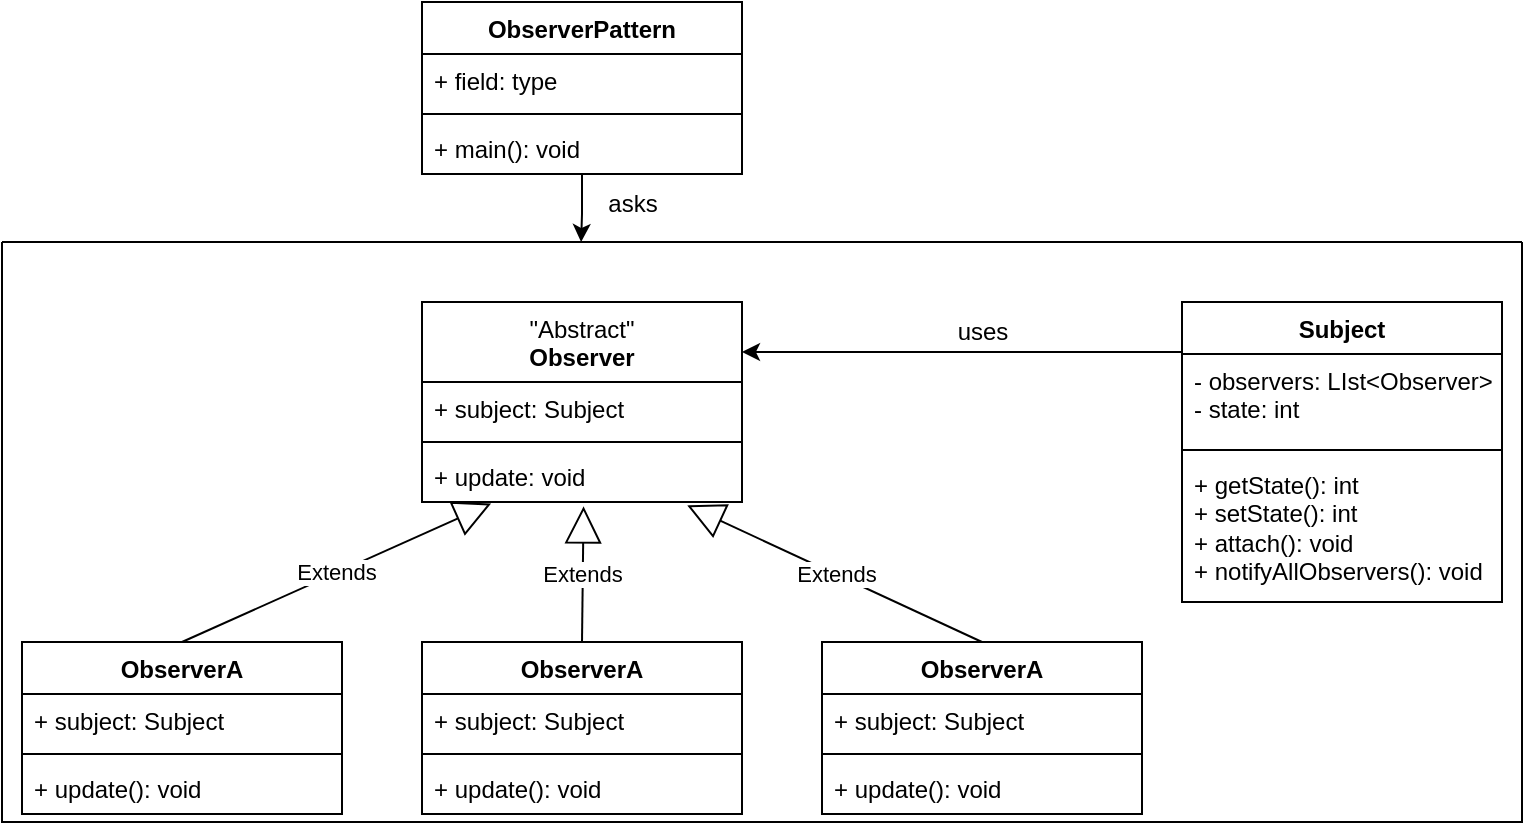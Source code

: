 <mxfile version="24.7.8">
  <diagram name="Страница — 1" id="YutpELjU-rOtF4GJSj9y">
    <mxGraphModel dx="915" dy="690" grid="1" gridSize="10" guides="1" tooltips="1" connect="1" arrows="1" fold="1" page="1" pageScale="1" pageWidth="827" pageHeight="1169" math="0" shadow="0">
      <root>
        <mxCell id="0" />
        <mxCell id="1" parent="0" />
        <mxCell id="2CauE3EIahnSuQbb1Mp6-1" value="ObserverPattern" style="swimlane;fontStyle=1;align=center;verticalAlign=top;childLayout=stackLayout;horizontal=1;startSize=26;horizontalStack=0;resizeParent=1;resizeParentMax=0;resizeLast=0;collapsible=1;marginBottom=0;whiteSpace=wrap;html=1;" vertex="1" parent="1">
          <mxGeometry x="220" y="40" width="160" height="86" as="geometry" />
        </mxCell>
        <mxCell id="2CauE3EIahnSuQbb1Mp6-2" value="+ field: type" style="text;strokeColor=none;fillColor=none;align=left;verticalAlign=top;spacingLeft=4;spacingRight=4;overflow=hidden;rotatable=0;points=[[0,0.5],[1,0.5]];portConstraint=eastwest;whiteSpace=wrap;html=1;" vertex="1" parent="2CauE3EIahnSuQbb1Mp6-1">
          <mxGeometry y="26" width="160" height="26" as="geometry" />
        </mxCell>
        <mxCell id="2CauE3EIahnSuQbb1Mp6-3" value="" style="line;strokeWidth=1;fillColor=none;align=left;verticalAlign=middle;spacingTop=-1;spacingLeft=3;spacingRight=3;rotatable=0;labelPosition=right;points=[];portConstraint=eastwest;strokeColor=inherit;" vertex="1" parent="2CauE3EIahnSuQbb1Mp6-1">
          <mxGeometry y="52" width="160" height="8" as="geometry" />
        </mxCell>
        <mxCell id="2CauE3EIahnSuQbb1Mp6-4" value="+ main(): void" style="text;strokeColor=none;fillColor=none;align=left;verticalAlign=top;spacingLeft=4;spacingRight=4;overflow=hidden;rotatable=0;points=[[0,0.5],[1,0.5]];portConstraint=eastwest;whiteSpace=wrap;html=1;" vertex="1" parent="2CauE3EIahnSuQbb1Mp6-1">
          <mxGeometry y="60" width="160" height="26" as="geometry" />
        </mxCell>
        <mxCell id="2CauE3EIahnSuQbb1Mp6-5" value="&lt;span style=&quot;font-weight: normal;&quot;&gt;&quot;Abstract&quot;&lt;/span&gt;&lt;div&gt;Observer&lt;/div&gt;" style="swimlane;fontStyle=1;align=center;verticalAlign=top;childLayout=stackLayout;horizontal=1;startSize=40;horizontalStack=0;resizeParent=1;resizeParentMax=0;resizeLast=0;collapsible=1;marginBottom=0;whiteSpace=wrap;html=1;" vertex="1" parent="1">
          <mxGeometry x="220" y="190" width="160" height="100" as="geometry" />
        </mxCell>
        <mxCell id="2CauE3EIahnSuQbb1Mp6-6" value="+ subject: Subject" style="text;strokeColor=none;fillColor=none;align=left;verticalAlign=top;spacingLeft=4;spacingRight=4;overflow=hidden;rotatable=0;points=[[0,0.5],[1,0.5]];portConstraint=eastwest;whiteSpace=wrap;html=1;" vertex="1" parent="2CauE3EIahnSuQbb1Mp6-5">
          <mxGeometry y="40" width="160" height="26" as="geometry" />
        </mxCell>
        <mxCell id="2CauE3EIahnSuQbb1Mp6-7" value="" style="line;strokeWidth=1;fillColor=none;align=left;verticalAlign=middle;spacingTop=-1;spacingLeft=3;spacingRight=3;rotatable=0;labelPosition=right;points=[];portConstraint=eastwest;strokeColor=inherit;" vertex="1" parent="2CauE3EIahnSuQbb1Mp6-5">
          <mxGeometry y="66" width="160" height="8" as="geometry" />
        </mxCell>
        <mxCell id="2CauE3EIahnSuQbb1Mp6-8" value="+ update: void" style="text;strokeColor=none;fillColor=none;align=left;verticalAlign=top;spacingLeft=4;spacingRight=4;overflow=hidden;rotatable=0;points=[[0,0.5],[1,0.5]];portConstraint=eastwest;whiteSpace=wrap;html=1;" vertex="1" parent="2CauE3EIahnSuQbb1Mp6-5">
          <mxGeometry y="74" width="160" height="26" as="geometry" />
        </mxCell>
        <mxCell id="2CauE3EIahnSuQbb1Mp6-9" value="Subject" style="swimlane;fontStyle=1;align=center;verticalAlign=top;childLayout=stackLayout;horizontal=1;startSize=26;horizontalStack=0;resizeParent=1;resizeParentMax=0;resizeLast=0;collapsible=1;marginBottom=0;whiteSpace=wrap;html=1;" vertex="1" parent="1">
          <mxGeometry x="600" y="190" width="160" height="150" as="geometry" />
        </mxCell>
        <mxCell id="2CauE3EIahnSuQbb1Mp6-10" value="- observers: LIst&amp;lt;Observer&amp;gt;&lt;div&gt;- state: int&lt;/div&gt;" style="text;strokeColor=none;fillColor=none;align=left;verticalAlign=top;spacingLeft=4;spacingRight=4;overflow=hidden;rotatable=0;points=[[0,0.5],[1,0.5]];portConstraint=eastwest;whiteSpace=wrap;html=1;" vertex="1" parent="2CauE3EIahnSuQbb1Mp6-9">
          <mxGeometry y="26" width="160" height="44" as="geometry" />
        </mxCell>
        <mxCell id="2CauE3EIahnSuQbb1Mp6-11" value="" style="line;strokeWidth=1;fillColor=none;align=left;verticalAlign=middle;spacingTop=-1;spacingLeft=3;spacingRight=3;rotatable=0;labelPosition=right;points=[];portConstraint=eastwest;strokeColor=inherit;" vertex="1" parent="2CauE3EIahnSuQbb1Mp6-9">
          <mxGeometry y="70" width="160" height="8" as="geometry" />
        </mxCell>
        <mxCell id="2CauE3EIahnSuQbb1Mp6-12" value="+ getState(): int&lt;div&gt;+ setState(): int&lt;/div&gt;&lt;div&gt;+ attach(): void&lt;/div&gt;&lt;div&gt;+ notifyAllObservers(): void&lt;/div&gt;" style="text;strokeColor=none;fillColor=none;align=left;verticalAlign=top;spacingLeft=4;spacingRight=4;overflow=hidden;rotatable=0;points=[[0,0.5],[1,0.5]];portConstraint=eastwest;whiteSpace=wrap;html=1;" vertex="1" parent="2CauE3EIahnSuQbb1Mp6-9">
          <mxGeometry y="78" width="160" height="72" as="geometry" />
        </mxCell>
        <mxCell id="2CauE3EIahnSuQbb1Mp6-13" value="ObserverA" style="swimlane;fontStyle=1;align=center;verticalAlign=top;childLayout=stackLayout;horizontal=1;startSize=26;horizontalStack=0;resizeParent=1;resizeParentMax=0;resizeLast=0;collapsible=1;marginBottom=0;whiteSpace=wrap;html=1;" vertex="1" parent="1">
          <mxGeometry x="20" y="360" width="160" height="86" as="geometry" />
        </mxCell>
        <mxCell id="2CauE3EIahnSuQbb1Mp6-14" value="+ subject: Subject" style="text;strokeColor=none;fillColor=none;align=left;verticalAlign=top;spacingLeft=4;spacingRight=4;overflow=hidden;rotatable=0;points=[[0,0.5],[1,0.5]];portConstraint=eastwest;whiteSpace=wrap;html=1;" vertex="1" parent="2CauE3EIahnSuQbb1Mp6-13">
          <mxGeometry y="26" width="160" height="26" as="geometry" />
        </mxCell>
        <mxCell id="2CauE3EIahnSuQbb1Mp6-15" value="" style="line;strokeWidth=1;fillColor=none;align=left;verticalAlign=middle;spacingTop=-1;spacingLeft=3;spacingRight=3;rotatable=0;labelPosition=right;points=[];portConstraint=eastwest;strokeColor=inherit;" vertex="1" parent="2CauE3EIahnSuQbb1Mp6-13">
          <mxGeometry y="52" width="160" height="8" as="geometry" />
        </mxCell>
        <mxCell id="2CauE3EIahnSuQbb1Mp6-16" value="+ update(): void" style="text;strokeColor=none;fillColor=none;align=left;verticalAlign=top;spacingLeft=4;spacingRight=4;overflow=hidden;rotatable=0;points=[[0,0.5],[1,0.5]];portConstraint=eastwest;whiteSpace=wrap;html=1;" vertex="1" parent="2CauE3EIahnSuQbb1Mp6-13">
          <mxGeometry y="60" width="160" height="26" as="geometry" />
        </mxCell>
        <mxCell id="2CauE3EIahnSuQbb1Mp6-17" value="ObserverA" style="swimlane;fontStyle=1;align=center;verticalAlign=top;childLayout=stackLayout;horizontal=1;startSize=26;horizontalStack=0;resizeParent=1;resizeParentMax=0;resizeLast=0;collapsible=1;marginBottom=0;whiteSpace=wrap;html=1;" vertex="1" parent="1">
          <mxGeometry x="220" y="360" width="160" height="86" as="geometry" />
        </mxCell>
        <mxCell id="2CauE3EIahnSuQbb1Mp6-18" value="+ subject: Subject" style="text;strokeColor=none;fillColor=none;align=left;verticalAlign=top;spacingLeft=4;spacingRight=4;overflow=hidden;rotatable=0;points=[[0,0.5],[1,0.5]];portConstraint=eastwest;whiteSpace=wrap;html=1;" vertex="1" parent="2CauE3EIahnSuQbb1Mp6-17">
          <mxGeometry y="26" width="160" height="26" as="geometry" />
        </mxCell>
        <mxCell id="2CauE3EIahnSuQbb1Mp6-19" value="" style="line;strokeWidth=1;fillColor=none;align=left;verticalAlign=middle;spacingTop=-1;spacingLeft=3;spacingRight=3;rotatable=0;labelPosition=right;points=[];portConstraint=eastwest;strokeColor=inherit;" vertex="1" parent="2CauE3EIahnSuQbb1Mp6-17">
          <mxGeometry y="52" width="160" height="8" as="geometry" />
        </mxCell>
        <mxCell id="2CauE3EIahnSuQbb1Mp6-20" value="+ update(): void" style="text;strokeColor=none;fillColor=none;align=left;verticalAlign=top;spacingLeft=4;spacingRight=4;overflow=hidden;rotatable=0;points=[[0,0.5],[1,0.5]];portConstraint=eastwest;whiteSpace=wrap;html=1;" vertex="1" parent="2CauE3EIahnSuQbb1Mp6-17">
          <mxGeometry y="60" width="160" height="26" as="geometry" />
        </mxCell>
        <mxCell id="2CauE3EIahnSuQbb1Mp6-21" value="ObserverA" style="swimlane;fontStyle=1;align=center;verticalAlign=top;childLayout=stackLayout;horizontal=1;startSize=26;horizontalStack=0;resizeParent=1;resizeParentMax=0;resizeLast=0;collapsible=1;marginBottom=0;whiteSpace=wrap;html=1;" vertex="1" parent="1">
          <mxGeometry x="420" y="360" width="160" height="86" as="geometry" />
        </mxCell>
        <mxCell id="2CauE3EIahnSuQbb1Mp6-22" value="+ subject: Subject" style="text;strokeColor=none;fillColor=none;align=left;verticalAlign=top;spacingLeft=4;spacingRight=4;overflow=hidden;rotatable=0;points=[[0,0.5],[1,0.5]];portConstraint=eastwest;whiteSpace=wrap;html=1;" vertex="1" parent="2CauE3EIahnSuQbb1Mp6-21">
          <mxGeometry y="26" width="160" height="26" as="geometry" />
        </mxCell>
        <mxCell id="2CauE3EIahnSuQbb1Mp6-23" value="" style="line;strokeWidth=1;fillColor=none;align=left;verticalAlign=middle;spacingTop=-1;spacingLeft=3;spacingRight=3;rotatable=0;labelPosition=right;points=[];portConstraint=eastwest;strokeColor=inherit;" vertex="1" parent="2CauE3EIahnSuQbb1Mp6-21">
          <mxGeometry y="52" width="160" height="8" as="geometry" />
        </mxCell>
        <mxCell id="2CauE3EIahnSuQbb1Mp6-24" value="+ update(): void" style="text;strokeColor=none;fillColor=none;align=left;verticalAlign=top;spacingLeft=4;spacingRight=4;overflow=hidden;rotatable=0;points=[[0,0.5],[1,0.5]];portConstraint=eastwest;whiteSpace=wrap;html=1;" vertex="1" parent="2CauE3EIahnSuQbb1Mp6-21">
          <mxGeometry y="60" width="160" height="26" as="geometry" />
        </mxCell>
        <mxCell id="2CauE3EIahnSuQbb1Mp6-25" style="edgeStyle=orthogonalEdgeStyle;rounded=0;orthogonalLoop=1;jettySize=auto;html=1;entryX=1;entryY=0.25;entryDx=0;entryDy=0;" edge="1" parent="1" source="2CauE3EIahnSuQbb1Mp6-10" target="2CauE3EIahnSuQbb1Mp6-5">
          <mxGeometry relative="1" as="geometry">
            <Array as="points">
              <mxPoint x="600" y="215" />
            </Array>
          </mxGeometry>
        </mxCell>
        <mxCell id="2CauE3EIahnSuQbb1Mp6-26" value="uses" style="text;html=1;align=center;verticalAlign=middle;resizable=0;points=[];autosize=1;strokeColor=none;fillColor=none;" vertex="1" parent="1">
          <mxGeometry x="475" y="190" width="50" height="30" as="geometry" />
        </mxCell>
        <mxCell id="2CauE3EIahnSuQbb1Mp6-27" value="Extends" style="endArrow=block;endSize=16;endFill=0;html=1;rounded=0;exitX=0.5;exitY=0;exitDx=0;exitDy=0;entryX=0.216;entryY=1.029;entryDx=0;entryDy=0;entryPerimeter=0;" edge="1" parent="1" source="2CauE3EIahnSuQbb1Mp6-13" target="2CauE3EIahnSuQbb1Mp6-8">
          <mxGeometry width="160" relative="1" as="geometry">
            <mxPoint x="260" y="320" as="sourcePoint" />
            <mxPoint x="420" y="320" as="targetPoint" />
          </mxGeometry>
        </mxCell>
        <mxCell id="2CauE3EIahnSuQbb1Mp6-28" value="Extends" style="endArrow=block;endSize=16;endFill=0;html=1;rounded=0;exitX=0.5;exitY=0;exitDx=0;exitDy=0;entryX=0.505;entryY=1.084;entryDx=0;entryDy=0;entryPerimeter=0;" edge="1" parent="1" source="2CauE3EIahnSuQbb1Mp6-17" target="2CauE3EIahnSuQbb1Mp6-8">
          <mxGeometry width="160" relative="1" as="geometry">
            <mxPoint x="260" y="320" as="sourcePoint" />
            <mxPoint x="420" y="320" as="targetPoint" />
          </mxGeometry>
        </mxCell>
        <mxCell id="2CauE3EIahnSuQbb1Mp6-29" value="Extends" style="endArrow=block;endSize=16;endFill=0;html=1;rounded=0;exitX=0.5;exitY=0;exitDx=0;exitDy=0;entryX=0.829;entryY=1.066;entryDx=0;entryDy=0;entryPerimeter=0;" edge="1" parent="1" source="2CauE3EIahnSuQbb1Mp6-21" target="2CauE3EIahnSuQbb1Mp6-8">
          <mxGeometry width="160" relative="1" as="geometry">
            <mxPoint x="260" y="320" as="sourcePoint" />
            <mxPoint x="420" y="320" as="targetPoint" />
          </mxGeometry>
        </mxCell>
        <mxCell id="2CauE3EIahnSuQbb1Mp6-30" value="" style="swimlane;startSize=0;" vertex="1" parent="1">
          <mxGeometry x="10" y="160" width="760" height="290" as="geometry" />
        </mxCell>
        <mxCell id="2CauE3EIahnSuQbb1Mp6-31" style="edgeStyle=orthogonalEdgeStyle;rounded=0;orthogonalLoop=1;jettySize=auto;html=1;entryX=0.381;entryY=0;entryDx=0;entryDy=0;entryPerimeter=0;" edge="1" parent="1" source="2CauE3EIahnSuQbb1Mp6-1" target="2CauE3EIahnSuQbb1Mp6-30">
          <mxGeometry relative="1" as="geometry" />
        </mxCell>
        <mxCell id="2CauE3EIahnSuQbb1Mp6-32" value="asks" style="text;html=1;align=center;verticalAlign=middle;resizable=0;points=[];autosize=1;strokeColor=none;fillColor=none;" vertex="1" parent="1">
          <mxGeometry x="300" y="126" width="50" height="30" as="geometry" />
        </mxCell>
      </root>
    </mxGraphModel>
  </diagram>
</mxfile>
